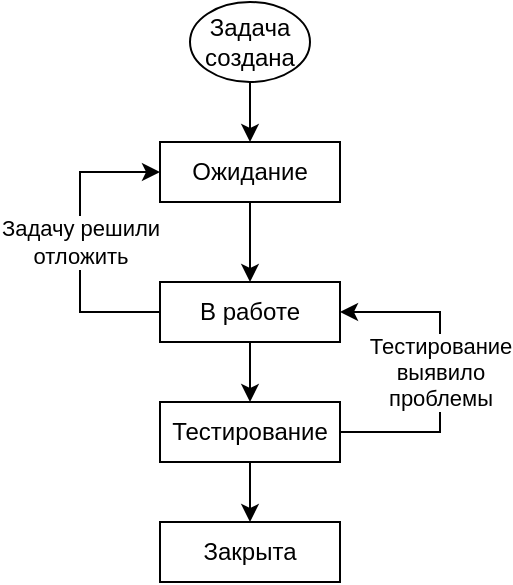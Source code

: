 <mxfile version="22.0.2" type="device">
  <diagram name="Страница — 1" id="HzxBIjjh_OureXPaeyyy">
    <mxGraphModel dx="675" dy="413" grid="1" gridSize="10" guides="1" tooltips="1" connect="1" arrows="1" fold="1" page="1" pageScale="1" pageWidth="827" pageHeight="1169" math="0" shadow="0">
      <root>
        <mxCell id="0" />
        <mxCell id="1" parent="0" />
        <mxCell id="D2X6ourl9MeWVjjlwMgK-5" style="edgeStyle=orthogonalEdgeStyle;rounded=0;orthogonalLoop=1;jettySize=auto;html=1;" edge="1" parent="1" source="D2X6ourl9MeWVjjlwMgK-1" target="D2X6ourl9MeWVjjlwMgK-2">
          <mxGeometry relative="1" as="geometry" />
        </mxCell>
        <mxCell id="D2X6ourl9MeWVjjlwMgK-1" value="Ожидание" style="rounded=0;whiteSpace=wrap;html=1;" vertex="1" parent="1">
          <mxGeometry x="350" y="420" width="90" height="30" as="geometry" />
        </mxCell>
        <mxCell id="D2X6ourl9MeWVjjlwMgK-6" style="edgeStyle=orthogonalEdgeStyle;rounded=0;orthogonalLoop=1;jettySize=auto;html=1;" edge="1" parent="1" source="D2X6ourl9MeWVjjlwMgK-2" target="D2X6ourl9MeWVjjlwMgK-3">
          <mxGeometry relative="1" as="geometry" />
        </mxCell>
        <mxCell id="D2X6ourl9MeWVjjlwMgK-9" value="Задачу решили&lt;br&gt;отложить" style="edgeStyle=elbowEdgeStyle;rounded=0;orthogonalLoop=1;jettySize=auto;html=1;" edge="1" parent="1" source="D2X6ourl9MeWVjjlwMgK-2" target="D2X6ourl9MeWVjjlwMgK-1">
          <mxGeometry relative="1" as="geometry">
            <Array as="points">
              <mxPoint x="310" y="470" />
            </Array>
          </mxGeometry>
        </mxCell>
        <mxCell id="D2X6ourl9MeWVjjlwMgK-2" value="В работе" style="rounded=0;whiteSpace=wrap;html=1;" vertex="1" parent="1">
          <mxGeometry x="350" y="490" width="90" height="30" as="geometry" />
        </mxCell>
        <mxCell id="D2X6ourl9MeWVjjlwMgK-7" style="edgeStyle=orthogonalEdgeStyle;rounded=0;orthogonalLoop=1;jettySize=auto;html=1;" edge="1" parent="1" source="D2X6ourl9MeWVjjlwMgK-3" target="D2X6ourl9MeWVjjlwMgK-4">
          <mxGeometry relative="1" as="geometry" />
        </mxCell>
        <mxCell id="D2X6ourl9MeWVjjlwMgK-3" value="Тестирование" style="rounded=0;whiteSpace=wrap;html=1;" vertex="1" parent="1">
          <mxGeometry x="350" y="550" width="90" height="30" as="geometry" />
        </mxCell>
        <mxCell id="D2X6ourl9MeWVjjlwMgK-4" value="Закрыта" style="rounded=0;whiteSpace=wrap;html=1;" vertex="1" parent="1">
          <mxGeometry x="350" y="610" width="90" height="30" as="geometry" />
        </mxCell>
        <mxCell id="D2X6ourl9MeWVjjlwMgK-8" value="Тестирование&lt;br&gt;выявило&lt;br&gt;проблемы" style="edgeStyle=elbowEdgeStyle;rounded=0;orthogonalLoop=1;jettySize=auto;html=1;elbow=vertical;" edge="1" parent="1" source="D2X6ourl9MeWVjjlwMgK-3" target="D2X6ourl9MeWVjjlwMgK-2">
          <mxGeometry relative="1" as="geometry">
            <Array as="points">
              <mxPoint x="490" y="540" />
            </Array>
          </mxGeometry>
        </mxCell>
        <mxCell id="D2X6ourl9MeWVjjlwMgK-10" value="" style="endArrow=classic;html=1;rounded=0;" edge="1" parent="1" source="D2X6ourl9MeWVjjlwMgK-12" target="D2X6ourl9MeWVjjlwMgK-1">
          <mxGeometry width="50" height="50" relative="1" as="geometry">
            <mxPoint x="395" y="382" as="sourcePoint" />
            <mxPoint x="440" y="340" as="targetPoint" />
          </mxGeometry>
        </mxCell>
        <mxCell id="D2X6ourl9MeWVjjlwMgK-12" value="Задача создана" style="ellipse;whiteSpace=wrap;html=1;" vertex="1" parent="1">
          <mxGeometry x="365" y="350" width="60" height="40" as="geometry" />
        </mxCell>
      </root>
    </mxGraphModel>
  </diagram>
</mxfile>
